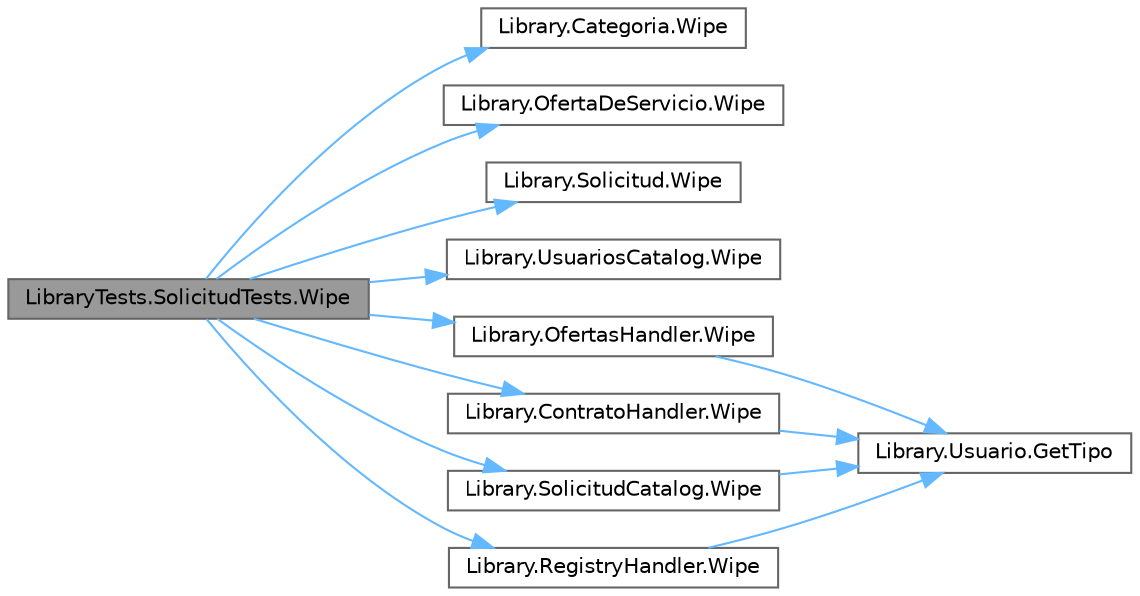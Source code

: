 digraph "LibraryTests.SolicitudTests.Wipe"
{
 // INTERACTIVE_SVG=YES
 // LATEX_PDF_SIZE
  bgcolor="transparent";
  edge [fontname=Helvetica,fontsize=10,labelfontname=Helvetica,labelfontsize=10];
  node [fontname=Helvetica,fontsize=10,shape=box,height=0.2,width=0.4];
  rankdir="LR";
  Node1 [label="LibraryTests.SolicitudTests.Wipe",height=0.2,width=0.4,color="gray40", fillcolor="grey60", style="filled", fontcolor="black",tooltip="Al terminar un test borra todas las instancias de singleton."];
  Node1 -> Node2 [color="steelblue1",style="solid"];
  Node2 [label="Library.Categoria.Wipe",height=0.2,width=0.4,color="grey40", fillcolor="white", style="filled",URL="$classLibrary_1_1Categoria.html#a9dc64ac957bac65b36af961ff8452bd7",tooltip="Método para eliminar los datos de la clase."];
  Node1 -> Node3 [color="steelblue1",style="solid"];
  Node3 [label="Library.OfertaDeServicio.Wipe",height=0.2,width=0.4,color="grey40", fillcolor="white", style="filled",URL="$classLibrary_1_1OfertaDeServicio.html#a65d1334c2fda213d77789f1de8b2e15d",tooltip="Método para borrar los datos de la clase."];
  Node1 -> Node4 [color="steelblue1",style="solid"];
  Node4 [label="Library.Solicitud.Wipe",height=0.2,width=0.4,color="grey40", fillcolor="white", style="filled",URL="$classLibrary_1_1Solicitud.html#acfbfa706443736c8165543ad9ba09b18",tooltip="Método para borrar los datos de la clase."];
  Node1 -> Node5 [color="steelblue1",style="solid"];
  Node5 [label="Library.UsuariosCatalog.Wipe",height=0.2,width=0.4,color="grey40", fillcolor="white", style="filled",URL="$classLibrary_1_1UsuariosCatalog.html#abb9c9adf35b3a7ed363649520f4ed853",tooltip="Método para borrar los datos de la clase."];
  Node1 -> Node6 [color="steelblue1",style="solid"];
  Node6 [label="Library.OfertasHandler.Wipe",height=0.2,width=0.4,color="grey40", fillcolor="white", style="filled",URL="$classLibrary_1_1OfertasHandler.html#a85e8f00c4e9c7e5b72cbac541b55f754",tooltip="Método para borrar los datos de la clase."];
  Node6 -> Node7 [color="steelblue1",style="solid"];
  Node7 [label="Library.Usuario.GetTipo",height=0.2,width=0.4,color="grey40", fillcolor="white", style="filled",URL="$classLibrary_1_1Usuario.html#a33099664c3da6b61454db7c3343deceb",tooltip="Checkea que tipo de usuario es, puede ser Administrador, Trabajador o Empleador."];
  Node1 -> Node8 [color="steelblue1",style="solid"];
  Node8 [label="Library.ContratoHandler.Wipe",height=0.2,width=0.4,color="grey40", fillcolor="white", style="filled",URL="$classLibrary_1_1ContratoHandler.html#ad630defa0fa3d95a1261855d4a96e8c0",tooltip="Método para borrar los datos de la clase."];
  Node8 -> Node7 [color="steelblue1",style="solid"];
  Node1 -> Node9 [color="steelblue1",style="solid"];
  Node9 [label="Library.SolicitudCatalog.Wipe",height=0.2,width=0.4,color="grey40", fillcolor="white", style="filled",URL="$classLibrary_1_1SolicitudCatalog.html#a499d23028c51c6420baa6b0d74558524",tooltip="Método para borrar los datos de la clase."];
  Node9 -> Node7 [color="steelblue1",style="solid"];
  Node1 -> Node10 [color="steelblue1",style="solid"];
  Node10 [label="Library.RegistryHandler.Wipe",height=0.2,width=0.4,color="grey40", fillcolor="white", style="filled",URL="$classLibrary_1_1RegistryHandler.html#a0c29a69500a72355605df52f11f2ef1a",tooltip="Método para borrar los datos de la clase."];
  Node10 -> Node7 [color="steelblue1",style="solid"];
}
